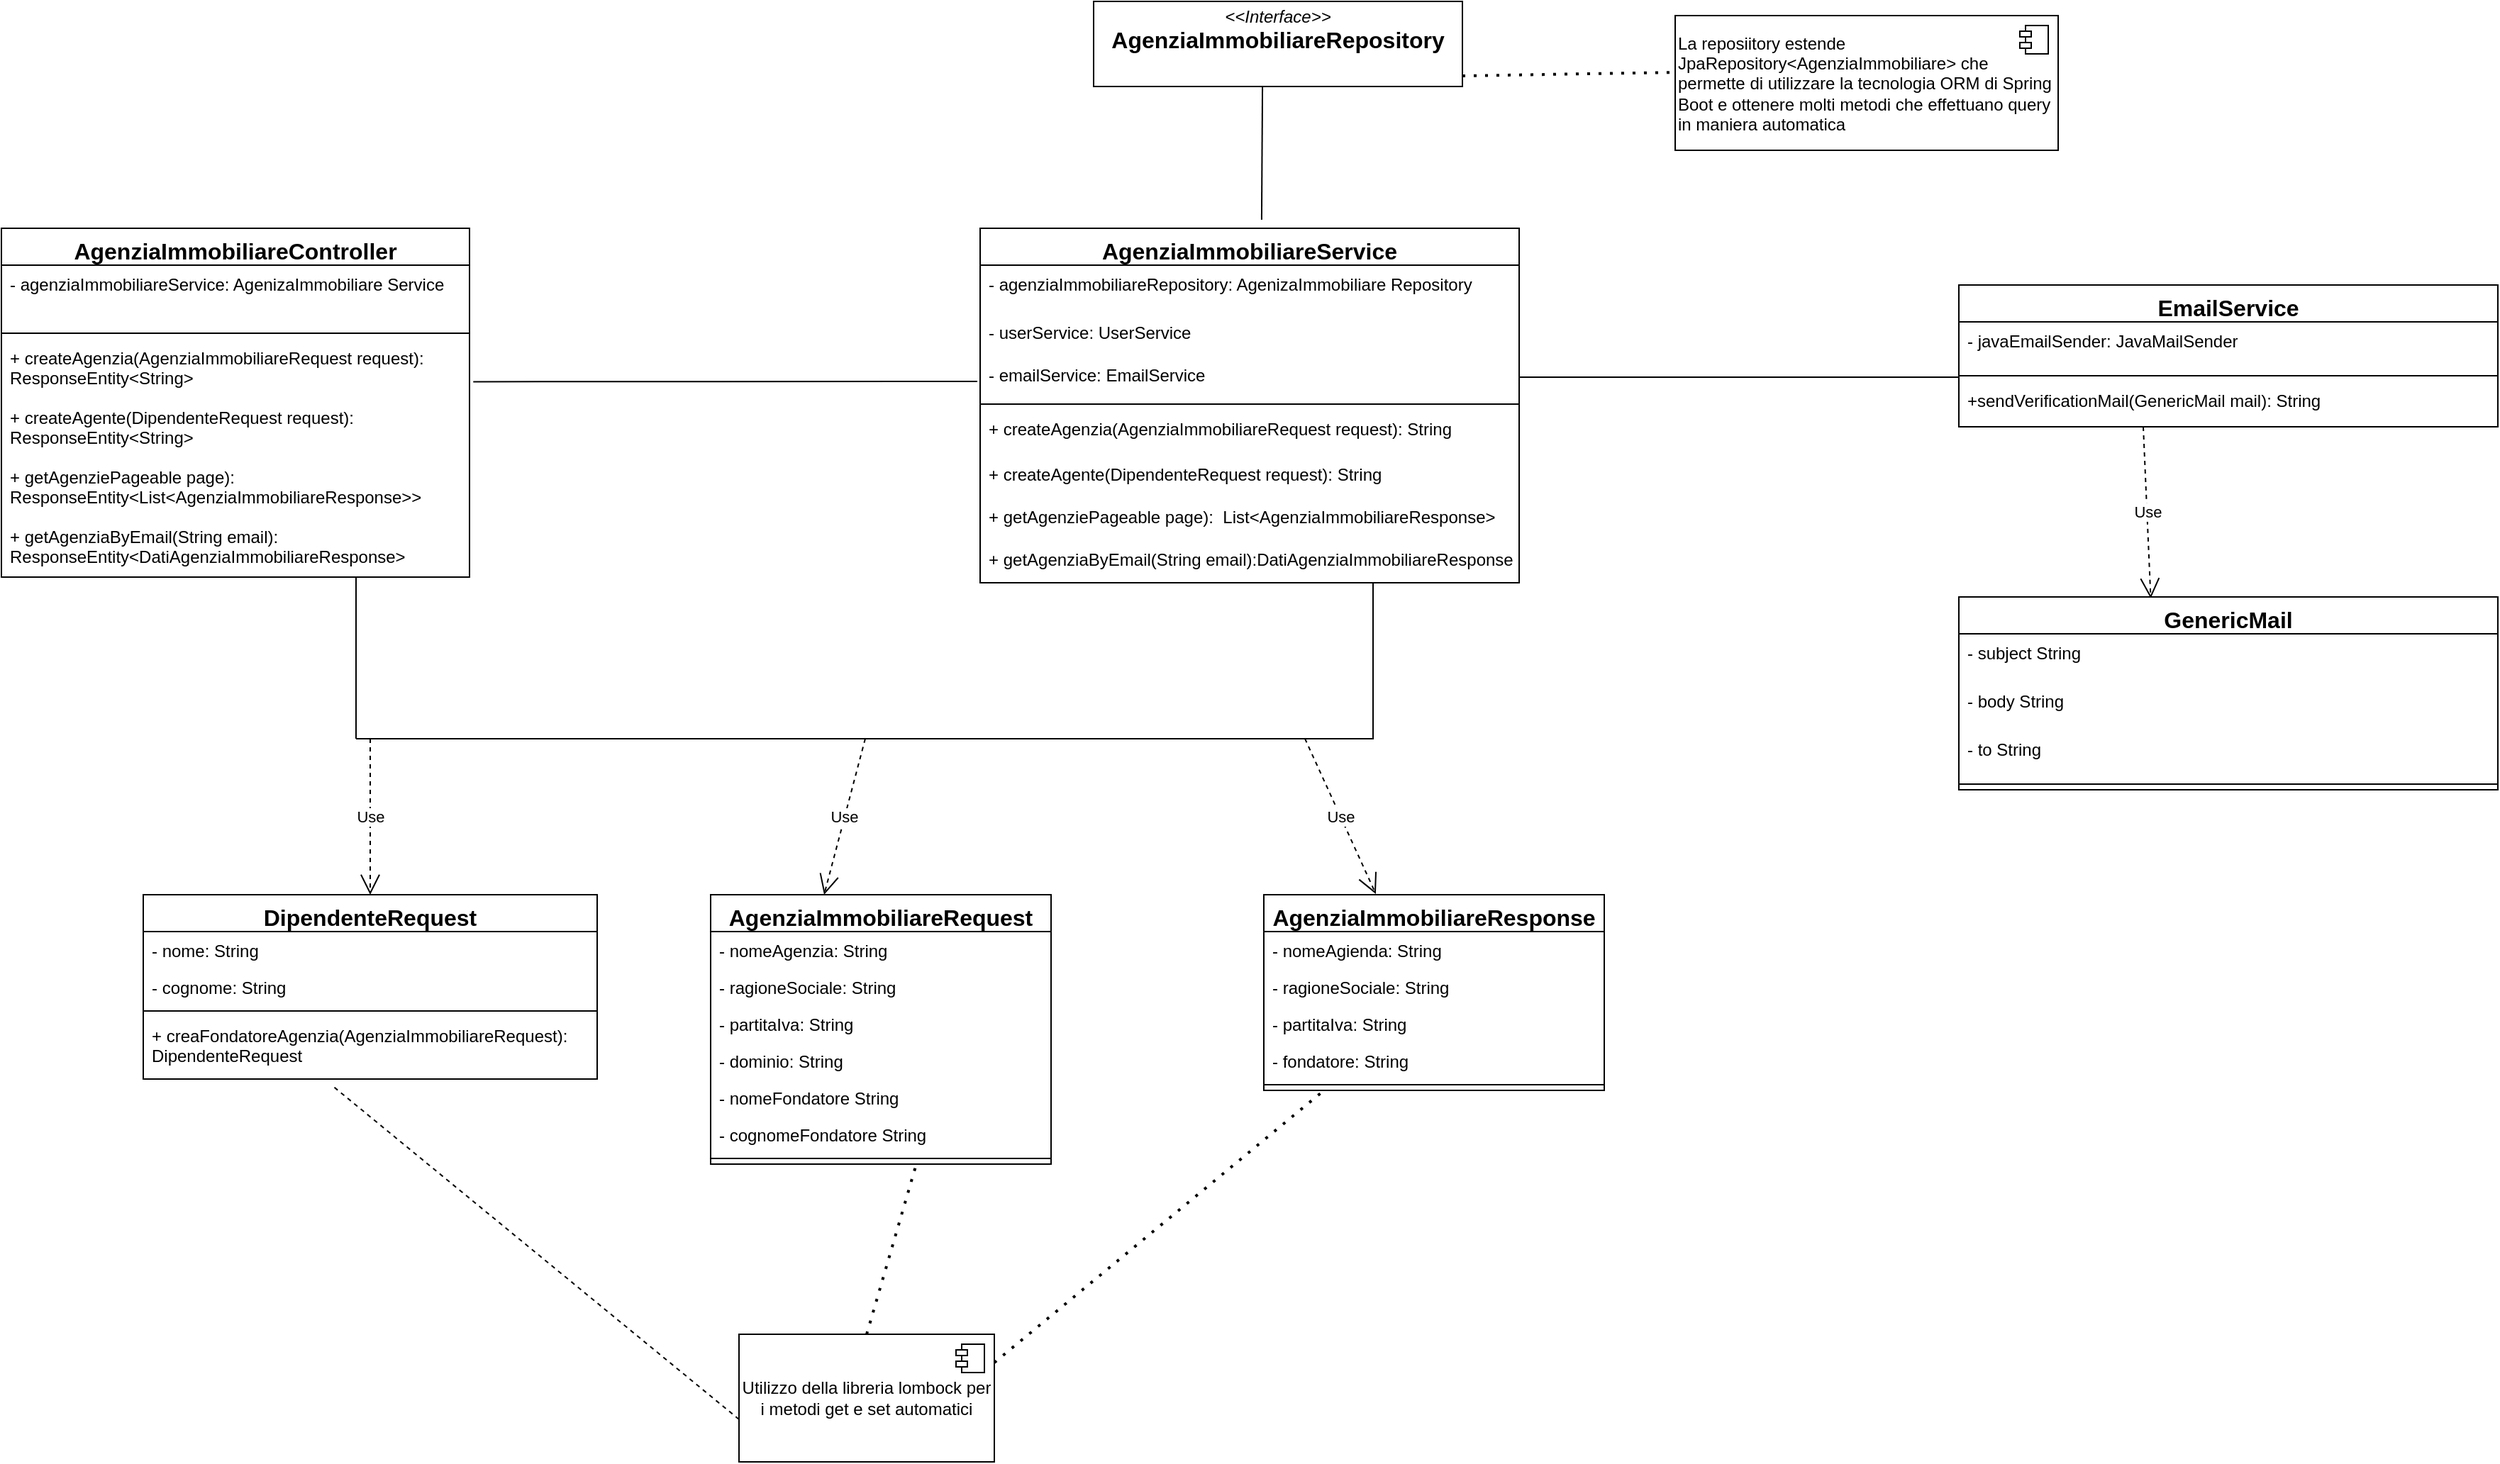 <mxfile version="28.2.7">
  <diagram name="Pagina-1" id="tTw42gOQldJEg__Jd3hX">
    <mxGraphModel dx="2605" dy="1405" grid="1" gridSize="10" guides="1" tooltips="1" connect="1" arrows="1" fold="1" page="1" pageScale="1" pageWidth="827" pageHeight="1169" math="0" shadow="0">
      <root>
        <mxCell id="0" />
        <mxCell id="1" parent="0" />
        <mxCell id="tCoDxL_50UIauHXd4hjh-1" value="&lt;font style=&quot;font-size: 16px;&quot;&gt;AgenziaImmobiliareController&lt;/font&gt;" style="swimlane;fontStyle=1;align=center;verticalAlign=top;childLayout=stackLayout;horizontal=1;startSize=26;horizontalStack=0;resizeParent=1;resizeParentMax=0;resizeLast=0;collapsible=1;marginBottom=0;whiteSpace=wrap;html=1;" parent="1" vertex="1">
          <mxGeometry x="30" y="160" width="330" height="246" as="geometry" />
        </mxCell>
        <mxCell id="tCoDxL_50UIauHXd4hjh-2" value="&lt;font&gt;- agenziaImmobiliareService: AgenizaImmobiliare Service&lt;/font&gt;" style="text;strokeColor=none;fillColor=none;align=left;verticalAlign=top;spacingLeft=4;spacingRight=4;overflow=hidden;rotatable=0;points=[[0,0.5],[1,0.5]];portConstraint=eastwest;whiteSpace=wrap;html=1;" parent="tCoDxL_50UIauHXd4hjh-1" vertex="1">
          <mxGeometry y="26" width="330" height="44" as="geometry" />
        </mxCell>
        <mxCell id="tCoDxL_50UIauHXd4hjh-3" value="" style="line;strokeWidth=1;fillColor=none;align=left;verticalAlign=middle;spacingTop=-1;spacingLeft=3;spacingRight=3;rotatable=0;labelPosition=right;points=[];portConstraint=eastwest;strokeColor=inherit;" parent="tCoDxL_50UIauHXd4hjh-1" vertex="1">
          <mxGeometry y="70" width="330" height="8" as="geometry" />
        </mxCell>
        <mxCell id="tCoDxL_50UIauHXd4hjh-4" value="+ createAgenzia(AgenziaImmobiliareRequest request): ResponseEntity&amp;lt;String&amp;gt;" style="text;strokeColor=none;fillColor=none;align=left;verticalAlign=top;spacingLeft=4;spacingRight=4;overflow=hidden;rotatable=0;points=[[0,0.5],[1,0.5]];portConstraint=eastwest;whiteSpace=wrap;html=1;" parent="tCoDxL_50UIauHXd4hjh-1" vertex="1">
          <mxGeometry y="78" width="330" height="42" as="geometry" />
        </mxCell>
        <mxCell id="tCoDxL_50UIauHXd4hjh-5" value="+ createAgente(DipendenteRequest request): ResponseEntity&amp;lt;String&amp;gt;" style="text;strokeColor=none;fillColor=none;align=left;verticalAlign=top;spacingLeft=4;spacingRight=4;overflow=hidden;rotatable=0;points=[[0,0.5],[1,0.5]];portConstraint=eastwest;whiteSpace=wrap;html=1;" parent="tCoDxL_50UIauHXd4hjh-1" vertex="1">
          <mxGeometry y="120" width="330" height="42" as="geometry" />
        </mxCell>
        <mxCell id="tCoDxL_50UIauHXd4hjh-6" value="+ getAgenziePageable page):&amp;nbsp;&lt;div&gt;ResponseEntity&amp;lt;List&amp;lt;AgenziaImmobiliareResponse&amp;gt;&amp;gt;&lt;/div&gt;" style="text;strokeColor=none;fillColor=none;align=left;verticalAlign=top;spacingLeft=4;spacingRight=4;overflow=hidden;rotatable=0;points=[[0,0.5],[1,0.5]];portConstraint=eastwest;whiteSpace=wrap;html=1;" parent="tCoDxL_50UIauHXd4hjh-1" vertex="1">
          <mxGeometry y="162" width="330" height="42" as="geometry" />
        </mxCell>
        <mxCell id="tCoDxL_50UIauHXd4hjh-7" value="+ getAgenziaByEmail(String email): ResponseEntity&amp;lt;DatiAgenziaImmobiliareResponse&amp;gt;" style="text;strokeColor=none;fillColor=none;align=left;verticalAlign=top;spacingLeft=4;spacingRight=4;overflow=hidden;rotatable=0;points=[[0,0.5],[1,0.5]];portConstraint=eastwest;whiteSpace=wrap;html=1;" parent="tCoDxL_50UIauHXd4hjh-1" vertex="1">
          <mxGeometry y="204" width="330" height="42" as="geometry" />
        </mxCell>
        <mxCell id="tCoDxL_50UIauHXd4hjh-8" value="&lt;font style=&quot;font-size: 16px;&quot;&gt;AgenziaImmobiliareService&lt;/font&gt;" style="swimlane;fontStyle=1;align=center;verticalAlign=top;childLayout=stackLayout;horizontal=1;startSize=26;horizontalStack=0;resizeParent=1;resizeParentMax=0;resizeLast=0;collapsible=1;marginBottom=0;whiteSpace=wrap;html=1;" parent="1" vertex="1">
          <mxGeometry x="720" y="160" width="380" height="250" as="geometry" />
        </mxCell>
        <mxCell id="tCoDxL_50UIauHXd4hjh-9" value="- agenziaImmobiliareRepository: AgenizaImmobiliare Repository" style="text;strokeColor=none;fillColor=none;align=left;verticalAlign=top;spacingLeft=4;spacingRight=4;overflow=hidden;rotatable=0;points=[[0,0.5],[1,0.5]];portConstraint=eastwest;whiteSpace=wrap;html=1;" parent="tCoDxL_50UIauHXd4hjh-8" vertex="1">
          <mxGeometry y="26" width="380" height="34" as="geometry" />
        </mxCell>
        <mxCell id="tCoDxL_50UIauHXd4hjh-15" value="- userService: UserService" style="text;strokeColor=none;fillColor=none;align=left;verticalAlign=top;spacingLeft=4;spacingRight=4;overflow=hidden;rotatable=0;points=[[0,0.5],[1,0.5]];portConstraint=eastwest;whiteSpace=wrap;html=1;" parent="tCoDxL_50UIauHXd4hjh-8" vertex="1">
          <mxGeometry y="60" width="380" height="30" as="geometry" />
        </mxCell>
        <mxCell id="tCoDxL_50UIauHXd4hjh-16" value="- emailService: EmailService" style="text;strokeColor=none;fillColor=none;align=left;verticalAlign=top;spacingLeft=4;spacingRight=4;overflow=hidden;rotatable=0;points=[[0,0.5],[1,0.5]];portConstraint=eastwest;whiteSpace=wrap;html=1;" parent="tCoDxL_50UIauHXd4hjh-8" vertex="1">
          <mxGeometry y="90" width="380" height="30" as="geometry" />
        </mxCell>
        <mxCell id="tCoDxL_50UIauHXd4hjh-10" value="" style="line;strokeWidth=1;fillColor=none;align=left;verticalAlign=middle;spacingTop=-1;spacingLeft=3;spacingRight=3;rotatable=0;labelPosition=right;points=[];portConstraint=eastwest;strokeColor=inherit;" parent="tCoDxL_50UIauHXd4hjh-8" vertex="1">
          <mxGeometry y="120" width="380" height="8" as="geometry" />
        </mxCell>
        <mxCell id="tCoDxL_50UIauHXd4hjh-11" value="+ createAgenzia(AgenziaImmobiliareRequest request): String" style="text;strokeColor=none;fillColor=none;align=left;verticalAlign=top;spacingLeft=4;spacingRight=4;overflow=hidden;rotatable=0;points=[[0,0.5],[1,0.5]];portConstraint=eastwest;whiteSpace=wrap;html=1;" parent="tCoDxL_50UIauHXd4hjh-8" vertex="1">
          <mxGeometry y="128" width="380" height="32" as="geometry" />
        </mxCell>
        <mxCell id="tCoDxL_50UIauHXd4hjh-12" value="+ createAgente(DipendenteRequest request): String" style="text;strokeColor=none;fillColor=none;align=left;verticalAlign=top;spacingLeft=4;spacingRight=4;overflow=hidden;rotatable=0;points=[[0,0.5],[1,0.5]];portConstraint=eastwest;whiteSpace=wrap;html=1;" parent="tCoDxL_50UIauHXd4hjh-8" vertex="1">
          <mxGeometry y="160" width="380" height="30" as="geometry" />
        </mxCell>
        <mxCell id="tCoDxL_50UIauHXd4hjh-13" value="+ getAgenziePageable page):&amp;nbsp;&amp;nbsp;&lt;span style=&quot;background-color: transparent; color: light-dark(rgb(0, 0, 0), rgb(255, 255, 255));&quot;&gt;List&amp;lt;AgenziaImmobiliareResponse&amp;gt;&lt;/span&gt;" style="text;strokeColor=none;fillColor=none;align=left;verticalAlign=top;spacingLeft=4;spacingRight=4;overflow=hidden;rotatable=0;points=[[0,0.5],[1,0.5]];portConstraint=eastwest;whiteSpace=wrap;html=1;" parent="tCoDxL_50UIauHXd4hjh-8" vertex="1">
          <mxGeometry y="190" width="380" height="30" as="geometry" />
        </mxCell>
        <mxCell id="tCoDxL_50UIauHXd4hjh-14" value="+ getAgenziaByEmail(String email):DatiAgenziaImmobiliareResponse" style="text;strokeColor=none;fillColor=none;align=left;verticalAlign=top;spacingLeft=4;spacingRight=4;overflow=hidden;rotatable=0;points=[[0,0.5],[1,0.5]];portConstraint=eastwest;whiteSpace=wrap;html=1;" parent="tCoDxL_50UIauHXd4hjh-8" vertex="1">
          <mxGeometry y="220" width="380" height="30" as="geometry" />
        </mxCell>
        <mxCell id="tCoDxL_50UIauHXd4hjh-17" value="" style="endArrow=none;html=1;edgeStyle=orthogonalEdgeStyle;rounded=0;exitX=1.008;exitY=0.719;exitDx=0;exitDy=0;exitPerimeter=0;" parent="1" source="tCoDxL_50UIauHXd4hjh-4" edge="1">
          <mxGeometry relative="1" as="geometry">
            <mxPoint x="360" y="280" as="sourcePoint" />
            <mxPoint x="718" y="268" as="targetPoint" />
            <Array as="points">
              <mxPoint x="718" y="268" />
            </Array>
          </mxGeometry>
        </mxCell>
        <mxCell id="tCoDxL_50UIauHXd4hjh-20" value="&lt;font style=&quot;font-size: 16px;&quot;&gt;EmailService&lt;/font&gt;" style="swimlane;fontStyle=1;align=center;verticalAlign=top;childLayout=stackLayout;horizontal=1;startSize=26;horizontalStack=0;resizeParent=1;resizeParentMax=0;resizeLast=0;collapsible=1;marginBottom=0;whiteSpace=wrap;html=1;" parent="1" vertex="1">
          <mxGeometry x="1410" y="200" width="380" height="100" as="geometry" />
        </mxCell>
        <mxCell id="tCoDxL_50UIauHXd4hjh-21" value="- javaEmailSender: JavaMailSender" style="text;strokeColor=none;fillColor=none;align=left;verticalAlign=top;spacingLeft=4;spacingRight=4;overflow=hidden;rotatable=0;points=[[0,0.5],[1,0.5]];portConstraint=eastwest;whiteSpace=wrap;html=1;" parent="tCoDxL_50UIauHXd4hjh-20" vertex="1">
          <mxGeometry y="26" width="380" height="34" as="geometry" />
        </mxCell>
        <mxCell id="tCoDxL_50UIauHXd4hjh-24" value="" style="line;strokeWidth=1;fillColor=none;align=left;verticalAlign=middle;spacingTop=-1;spacingLeft=3;spacingRight=3;rotatable=0;labelPosition=right;points=[];portConstraint=eastwest;strokeColor=inherit;" parent="tCoDxL_50UIauHXd4hjh-20" vertex="1">
          <mxGeometry y="60" width="380" height="8" as="geometry" />
        </mxCell>
        <mxCell id="tCoDxL_50UIauHXd4hjh-25" value="+sendVerificationMail(GenericMail mail): String" style="text;strokeColor=none;fillColor=none;align=left;verticalAlign=top;spacingLeft=4;spacingRight=4;overflow=hidden;rotatable=0;points=[[0,0.5],[1,0.5]];portConstraint=eastwest;whiteSpace=wrap;html=1;" parent="tCoDxL_50UIauHXd4hjh-20" vertex="1">
          <mxGeometry y="68" width="380" height="32" as="geometry" />
        </mxCell>
        <mxCell id="sqeDnzNufx3zv6K-3tPw-71" value="Use" style="endArrow=open;endSize=12;dashed=1;html=1;rounded=0;entryX=0.356;entryY=0.007;entryDx=0;entryDy=0;entryPerimeter=0;" edge="1" parent="tCoDxL_50UIauHXd4hjh-20" target="sqeDnzNufx3zv6K-3tPw-65">
          <mxGeometry width="160" relative="1" as="geometry">
            <mxPoint x="130" y="100" as="sourcePoint" />
            <mxPoint x="290" y="100" as="targetPoint" />
          </mxGeometry>
        </mxCell>
        <mxCell id="tCoDxL_50UIauHXd4hjh-33" value="&lt;font style=&quot;font-size: 16px;&quot;&gt;AgenziaImmobiliareResponse&lt;/font&gt;" style="swimlane;fontStyle=1;align=center;verticalAlign=top;childLayout=stackLayout;horizontal=1;startSize=26;horizontalStack=0;resizeParent=1;resizeParentMax=0;resizeLast=0;collapsible=1;marginBottom=0;whiteSpace=wrap;html=1;" parent="1" vertex="1">
          <mxGeometry x="920" y="630" width="240" height="138" as="geometry" />
        </mxCell>
        <mxCell id="tCoDxL_50UIauHXd4hjh-34" value="- nomeAgienda: String" style="text;strokeColor=none;fillColor=none;align=left;verticalAlign=top;spacingLeft=4;spacingRight=4;overflow=hidden;rotatable=0;points=[[0,0.5],[1,0.5]];portConstraint=eastwest;whiteSpace=wrap;html=1;" parent="tCoDxL_50UIauHXd4hjh-33" vertex="1">
          <mxGeometry y="26" width="240" height="26" as="geometry" />
        </mxCell>
        <mxCell id="tCoDxL_50UIauHXd4hjh-55" value="- ragioneSociale: String" style="text;strokeColor=none;fillColor=none;align=left;verticalAlign=top;spacingLeft=4;spacingRight=4;overflow=hidden;rotatable=0;points=[[0,0.5],[1,0.5]];portConstraint=eastwest;whiteSpace=wrap;html=1;" parent="tCoDxL_50UIauHXd4hjh-33" vertex="1">
          <mxGeometry y="52" width="240" height="26" as="geometry" />
        </mxCell>
        <mxCell id="tCoDxL_50UIauHXd4hjh-56" value="- partitaIva: String" style="text;strokeColor=none;fillColor=none;align=left;verticalAlign=top;spacingLeft=4;spacingRight=4;overflow=hidden;rotatable=0;points=[[0,0.5],[1,0.5]];portConstraint=eastwest;whiteSpace=wrap;html=1;" parent="tCoDxL_50UIauHXd4hjh-33" vertex="1">
          <mxGeometry y="78" width="240" height="26" as="geometry" />
        </mxCell>
        <mxCell id="tCoDxL_50UIauHXd4hjh-57" value="- fondatore: String" style="text;strokeColor=none;fillColor=none;align=left;verticalAlign=top;spacingLeft=4;spacingRight=4;overflow=hidden;rotatable=0;points=[[0,0.5],[1,0.5]];portConstraint=eastwest;whiteSpace=wrap;html=1;" parent="tCoDxL_50UIauHXd4hjh-33" vertex="1">
          <mxGeometry y="104" width="240" height="26" as="geometry" />
        </mxCell>
        <mxCell id="tCoDxL_50UIauHXd4hjh-35" value="" style="line;strokeWidth=1;fillColor=none;align=left;verticalAlign=middle;spacingTop=-1;spacingLeft=3;spacingRight=3;rotatable=0;labelPosition=right;points=[];portConstraint=eastwest;strokeColor=inherit;" parent="tCoDxL_50UIauHXd4hjh-33" vertex="1">
          <mxGeometry y="130" width="240" height="8" as="geometry" />
        </mxCell>
        <mxCell id="tCoDxL_50UIauHXd4hjh-37" value="&lt;font style=&quot;font-size: 16px;&quot;&gt;DipendenteRequest&lt;/font&gt;" style="swimlane;fontStyle=1;align=center;verticalAlign=top;childLayout=stackLayout;horizontal=1;startSize=26;horizontalStack=0;resizeParent=1;resizeParentMax=0;resizeLast=0;collapsible=1;marginBottom=0;whiteSpace=wrap;html=1;" parent="1" vertex="1">
          <mxGeometry x="130" y="630" width="320" height="130" as="geometry" />
        </mxCell>
        <mxCell id="tCoDxL_50UIauHXd4hjh-38" value="- nome: String" style="text;strokeColor=none;fillColor=none;align=left;verticalAlign=top;spacingLeft=4;spacingRight=4;overflow=hidden;rotatable=0;points=[[0,0.5],[1,0.5]];portConstraint=eastwest;whiteSpace=wrap;html=1;" parent="tCoDxL_50UIauHXd4hjh-37" vertex="1">
          <mxGeometry y="26" width="320" height="26" as="geometry" />
        </mxCell>
        <mxCell id="tCoDxL_50UIauHXd4hjh-58" value="- cognome: String" style="text;strokeColor=none;fillColor=none;align=left;verticalAlign=top;spacingLeft=4;spacingRight=4;overflow=hidden;rotatable=0;points=[[0,0.5],[1,0.5]];portConstraint=eastwest;whiteSpace=wrap;html=1;" parent="tCoDxL_50UIauHXd4hjh-37" vertex="1">
          <mxGeometry y="52" width="320" height="26" as="geometry" />
        </mxCell>
        <mxCell id="tCoDxL_50UIauHXd4hjh-39" value="" style="line;strokeWidth=1;fillColor=none;align=left;verticalAlign=middle;spacingTop=-1;spacingLeft=3;spacingRight=3;rotatable=0;labelPosition=right;points=[];portConstraint=eastwest;strokeColor=inherit;" parent="tCoDxL_50UIauHXd4hjh-37" vertex="1">
          <mxGeometry y="78" width="320" height="8" as="geometry" />
        </mxCell>
        <mxCell id="tCoDxL_50UIauHXd4hjh-40" value="+ creaFondatoreAgenzia(AgenziaImmobiliareRequest):&lt;div&gt;DipendenteRequest&lt;/div&gt;" style="text;strokeColor=none;fillColor=none;align=left;verticalAlign=top;spacingLeft=4;spacingRight=4;overflow=hidden;rotatable=0;points=[[0,0.5],[1,0.5]];portConstraint=eastwest;whiteSpace=wrap;html=1;" parent="tCoDxL_50UIauHXd4hjh-37" vertex="1">
          <mxGeometry y="86" width="320" height="44" as="geometry" />
        </mxCell>
        <mxCell id="tCoDxL_50UIauHXd4hjh-29" value="&lt;font style=&quot;font-size: 16px;&quot;&gt;AgenziaImmobiliareRequest&lt;/font&gt;" style="swimlane;fontStyle=1;align=center;verticalAlign=top;childLayout=stackLayout;horizontal=1;startSize=26;horizontalStack=0;resizeParent=1;resizeParentMax=0;resizeLast=0;collapsible=1;marginBottom=0;whiteSpace=wrap;html=1;" parent="1" vertex="1">
          <mxGeometry x="530" y="630" width="240" height="190" as="geometry" />
        </mxCell>
        <mxCell id="tCoDxL_50UIauHXd4hjh-30" value="- nomeAgenzia: String" style="text;strokeColor=none;fillColor=none;align=left;verticalAlign=top;spacingLeft=4;spacingRight=4;overflow=hidden;rotatable=0;points=[[0,0.5],[1,0.5]];portConstraint=eastwest;whiteSpace=wrap;html=1;" parent="tCoDxL_50UIauHXd4hjh-29" vertex="1">
          <mxGeometry y="26" width="240" height="26" as="geometry" />
        </mxCell>
        <mxCell id="tCoDxL_50UIauHXd4hjh-50" value="- ragioneSociale: String" style="text;strokeColor=none;fillColor=none;align=left;verticalAlign=top;spacingLeft=4;spacingRight=4;overflow=hidden;rotatable=0;points=[[0,0.5],[1,0.5]];portConstraint=eastwest;whiteSpace=wrap;html=1;" parent="tCoDxL_50UIauHXd4hjh-29" vertex="1">
          <mxGeometry y="52" width="240" height="26" as="geometry" />
        </mxCell>
        <mxCell id="tCoDxL_50UIauHXd4hjh-51" value="- partitaIva: String" style="text;strokeColor=none;fillColor=none;align=left;verticalAlign=top;spacingLeft=4;spacingRight=4;overflow=hidden;rotatable=0;points=[[0,0.5],[1,0.5]];portConstraint=eastwest;whiteSpace=wrap;html=1;" parent="tCoDxL_50UIauHXd4hjh-29" vertex="1">
          <mxGeometry y="78" width="240" height="26" as="geometry" />
        </mxCell>
        <mxCell id="tCoDxL_50UIauHXd4hjh-52" value="- dominio: String" style="text;strokeColor=none;fillColor=none;align=left;verticalAlign=top;spacingLeft=4;spacingRight=4;overflow=hidden;rotatable=0;points=[[0,0.5],[1,0.5]];portConstraint=eastwest;whiteSpace=wrap;html=1;" parent="tCoDxL_50UIauHXd4hjh-29" vertex="1">
          <mxGeometry y="104" width="240" height="26" as="geometry" />
        </mxCell>
        <mxCell id="tCoDxL_50UIauHXd4hjh-53" value="- nomeFondatore String" style="text;strokeColor=none;fillColor=none;align=left;verticalAlign=top;spacingLeft=4;spacingRight=4;overflow=hidden;rotatable=0;points=[[0,0.5],[1,0.5]];portConstraint=eastwest;whiteSpace=wrap;html=1;" parent="tCoDxL_50UIauHXd4hjh-29" vertex="1">
          <mxGeometry y="130" width="240" height="26" as="geometry" />
        </mxCell>
        <mxCell id="tCoDxL_50UIauHXd4hjh-54" value="- cognomeFondatore String" style="text;strokeColor=none;fillColor=none;align=left;verticalAlign=top;spacingLeft=4;spacingRight=4;overflow=hidden;rotatable=0;points=[[0,0.5],[1,0.5]];portConstraint=eastwest;whiteSpace=wrap;html=1;" parent="tCoDxL_50UIauHXd4hjh-29" vertex="1">
          <mxGeometry y="156" width="240" height="26" as="geometry" />
        </mxCell>
        <mxCell id="tCoDxL_50UIauHXd4hjh-31" value="" style="line;strokeWidth=1;fillColor=none;align=left;verticalAlign=middle;spacingTop=-1;spacingLeft=3;spacingRight=3;rotatable=0;labelPosition=right;points=[];portConstraint=eastwest;strokeColor=inherit;" parent="tCoDxL_50UIauHXd4hjh-29" vertex="1">
          <mxGeometry y="182" width="240" height="8" as="geometry" />
        </mxCell>
        <mxCell id="tCoDxL_50UIauHXd4hjh-41" value="" style="endArrow=none;html=1;edgeStyle=orthogonalEdgeStyle;rounded=0;" parent="1" edge="1">
          <mxGeometry relative="1" as="geometry">
            <mxPoint x="280" y="406" as="sourcePoint" />
            <mxPoint x="280" y="520" as="targetPoint" />
          </mxGeometry>
        </mxCell>
        <mxCell id="tCoDxL_50UIauHXd4hjh-44" value="" style="endArrow=none;html=1;edgeStyle=orthogonalEdgeStyle;rounded=0;" parent="1" edge="1">
          <mxGeometry relative="1" as="geometry">
            <mxPoint x="280" y="520" as="sourcePoint" />
            <mxPoint x="997" y="410" as="targetPoint" />
            <Array as="points">
              <mxPoint x="997" y="520" />
            </Array>
          </mxGeometry>
        </mxCell>
        <mxCell id="tCoDxL_50UIauHXd4hjh-47" value="Use" style="endArrow=open;endSize=12;dashed=1;html=1;rounded=0;" parent="1" target="tCoDxL_50UIauHXd4hjh-37" edge="1">
          <mxGeometry width="160" relative="1" as="geometry">
            <mxPoint x="290" y="520" as="sourcePoint" />
            <mxPoint x="450" y="520" as="targetPoint" />
          </mxGeometry>
        </mxCell>
        <mxCell id="tCoDxL_50UIauHXd4hjh-48" value="Use" style="endArrow=open;endSize=12;dashed=1;html=1;rounded=0;" parent="1" edge="1">
          <mxGeometry width="160" relative="1" as="geometry">
            <mxPoint x="639" y="520" as="sourcePoint" />
            <mxPoint x="610" y="630" as="targetPoint" />
          </mxGeometry>
        </mxCell>
        <mxCell id="tCoDxL_50UIauHXd4hjh-49" value="Use" style="endArrow=open;endSize=12;dashed=1;html=1;rounded=0;entryX=0.329;entryY=-0.004;entryDx=0;entryDy=0;entryPerimeter=0;" parent="1" target="tCoDxL_50UIauHXd4hjh-33" edge="1">
          <mxGeometry width="160" relative="1" as="geometry">
            <mxPoint x="949" y="520" as="sourcePoint" />
            <mxPoint x="920" y="630" as="targetPoint" />
          </mxGeometry>
        </mxCell>
        <mxCell id="tCoDxL_50UIauHXd4hjh-61" value="Utilizzo della libreria lombock per i metodi get e set automatici" style="html=1;dropTarget=0;whiteSpace=wrap;" parent="1" vertex="1">
          <mxGeometry x="550" y="940" width="180" height="90" as="geometry" />
        </mxCell>
        <mxCell id="tCoDxL_50UIauHXd4hjh-62" value="" style="shape=module;jettyWidth=8;jettyHeight=4;" parent="tCoDxL_50UIauHXd4hjh-61" vertex="1">
          <mxGeometry x="1" width="20" height="20" relative="1" as="geometry">
            <mxPoint x="-27" y="7" as="offset" />
          </mxGeometry>
        </mxCell>
        <mxCell id="tCoDxL_50UIauHXd4hjh-63" value="" style="endArrow=none;dashed=1;html=1;rounded=0;entryX=0.417;entryY=1.11;entryDx=0;entryDy=0;entryPerimeter=0;" parent="1" edge="1" target="tCoDxL_50UIauHXd4hjh-40">
          <mxGeometry width="50" height="50" relative="1" as="geometry">
            <mxPoint x="550" y="1000" as="sourcePoint" />
            <mxPoint x="660" y="890" as="targetPoint" />
          </mxGeometry>
        </mxCell>
        <mxCell id="tCoDxL_50UIauHXd4hjh-67" value="" style="endArrow=none;html=1;rounded=0;entryX=0;entryY=0.5;entryDx=0;entryDy=0;exitX=1;exitY=0.5;exitDx=0;exitDy=0;" parent="1" source="tCoDxL_50UIauHXd4hjh-16" edge="1">
          <mxGeometry width="50" height="50" relative="1" as="geometry">
            <mxPoint x="1110" y="260" as="sourcePoint" />
            <mxPoint x="1410" y="265" as="targetPoint" />
            <Array as="points">
              <mxPoint x="1270" y="265" />
            </Array>
          </mxGeometry>
        </mxCell>
        <mxCell id="sqeDnzNufx3zv6K-3tPw-2" value="&lt;p style=&quot;margin:0px;margin-top:4px;text-align:center;&quot;&gt;&lt;i&gt;&amp;lt;&amp;lt;Interface&amp;gt;&amp;gt;&lt;/i&gt;&lt;br&gt;&lt;b&gt;&lt;font style=&quot;font-size: 16px;&quot;&gt;AgenziaImmobiliareRepository&lt;/font&gt;&lt;/b&gt;&lt;/p&gt;&lt;p style=&quot;margin:0px;margin-left:4px;&quot;&gt;&lt;br&gt;&lt;/p&gt;" style="verticalAlign=top;align=left;overflow=fill;html=1;whiteSpace=wrap;" vertex="1" parent="1">
          <mxGeometry x="800" width="260" height="60" as="geometry" />
        </mxCell>
        <mxCell id="sqeDnzNufx3zv6K-3tPw-3" value="" style="endArrow=none;html=1;rounded=0;" edge="1" parent="1">
          <mxGeometry width="50" height="50" relative="1" as="geometry">
            <mxPoint x="919.04" y="60" as="sourcePoint" />
            <mxPoint x="918.46" y="154" as="targetPoint" />
            <Array as="points">
              <mxPoint x="919.04" y="60" />
            </Array>
          </mxGeometry>
        </mxCell>
        <mxCell id="sqeDnzNufx3zv6K-3tPw-4" value="La reposiitory estende JpaRepository&amp;lt;AgenziaImmobiliare&amp;gt; che permette di utilizzare la tecnologia ORM di Spring Boot e ottenere molti metodi che effettuano query in maniera automatica" style="html=1;dropTarget=0;whiteSpace=wrap;align=left;" vertex="1" parent="1">
          <mxGeometry x="1210" y="10" width="270" height="95" as="geometry" />
        </mxCell>
        <mxCell id="sqeDnzNufx3zv6K-3tPw-5" value="" style="shape=module;jettyWidth=8;jettyHeight=4;" vertex="1" parent="sqeDnzNufx3zv6K-3tPw-4">
          <mxGeometry x="1" width="20" height="20" relative="1" as="geometry">
            <mxPoint x="-27" y="7" as="offset" />
          </mxGeometry>
        </mxCell>
        <mxCell id="sqeDnzNufx3zv6K-3tPw-6" value="" style="endArrow=none;dashed=1;html=1;dashPattern=1 3;strokeWidth=2;rounded=0;entryX=0;entryY=0.5;entryDx=0;entryDy=0;" edge="1" parent="1">
          <mxGeometry width="50" height="50" relative="1" as="geometry">
            <mxPoint x="1060" y="52.5" as="sourcePoint" />
            <mxPoint x="1210.0" y="50" as="targetPoint" />
          </mxGeometry>
        </mxCell>
        <mxCell id="sqeDnzNufx3zv6K-3tPw-59" value="" style="endArrow=none;dashed=1;html=1;dashPattern=1 3;strokeWidth=2;rounded=0;exitX=0.5;exitY=0;exitDx=0;exitDy=0;" edge="1" parent="1" source="tCoDxL_50UIauHXd4hjh-61">
          <mxGeometry width="50" height="50" relative="1" as="geometry">
            <mxPoint x="625" y="870" as="sourcePoint" />
            <mxPoint x="675" y="820" as="targetPoint" />
          </mxGeometry>
        </mxCell>
        <mxCell id="sqeDnzNufx3zv6K-3tPw-60" value="" style="endArrow=none;dashed=1;html=1;dashPattern=1 3;strokeWidth=2;rounded=0;" edge="1" parent="1">
          <mxGeometry width="50" height="50" relative="1" as="geometry">
            <mxPoint x="730" y="960" as="sourcePoint" />
            <mxPoint x="960" y="770" as="targetPoint" />
          </mxGeometry>
        </mxCell>
        <mxCell id="sqeDnzNufx3zv6K-3tPw-65" value="&lt;font style=&quot;font-size: 16px;&quot;&gt;GenericMail&lt;/font&gt;" style="swimlane;fontStyle=1;align=center;verticalAlign=top;childLayout=stackLayout;horizontal=1;startSize=26;horizontalStack=0;resizeParent=1;resizeParentMax=0;resizeLast=0;collapsible=1;marginBottom=0;whiteSpace=wrap;html=1;" vertex="1" parent="1">
          <mxGeometry x="1410" y="420" width="380" height="136" as="geometry" />
        </mxCell>
        <mxCell id="sqeDnzNufx3zv6K-3tPw-66" value="- subject String" style="text;strokeColor=none;fillColor=none;align=left;verticalAlign=top;spacingLeft=4;spacingRight=4;overflow=hidden;rotatable=0;points=[[0,0.5],[1,0.5]];portConstraint=eastwest;whiteSpace=wrap;html=1;" vertex="1" parent="sqeDnzNufx3zv6K-3tPw-65">
          <mxGeometry y="26" width="380" height="34" as="geometry" />
        </mxCell>
        <mxCell id="sqeDnzNufx3zv6K-3tPw-69" value="- body String" style="text;strokeColor=none;fillColor=none;align=left;verticalAlign=top;spacingLeft=4;spacingRight=4;overflow=hidden;rotatable=0;points=[[0,0.5],[1,0.5]];portConstraint=eastwest;whiteSpace=wrap;html=1;" vertex="1" parent="sqeDnzNufx3zv6K-3tPw-65">
          <mxGeometry y="60" width="380" height="34" as="geometry" />
        </mxCell>
        <mxCell id="sqeDnzNufx3zv6K-3tPw-70" value="- to String" style="text;strokeColor=none;fillColor=none;align=left;verticalAlign=top;spacingLeft=4;spacingRight=4;overflow=hidden;rotatable=0;points=[[0,0.5],[1,0.5]];portConstraint=eastwest;whiteSpace=wrap;html=1;" vertex="1" parent="sqeDnzNufx3zv6K-3tPw-65">
          <mxGeometry y="94" width="380" height="34" as="geometry" />
        </mxCell>
        <mxCell id="sqeDnzNufx3zv6K-3tPw-67" value="" style="line;strokeWidth=1;fillColor=none;align=left;verticalAlign=middle;spacingTop=-1;spacingLeft=3;spacingRight=3;rotatable=0;labelPosition=right;points=[];portConstraint=eastwest;strokeColor=inherit;" vertex="1" parent="sqeDnzNufx3zv6K-3tPw-65">
          <mxGeometry y="128" width="380" height="8" as="geometry" />
        </mxCell>
      </root>
    </mxGraphModel>
  </diagram>
</mxfile>
